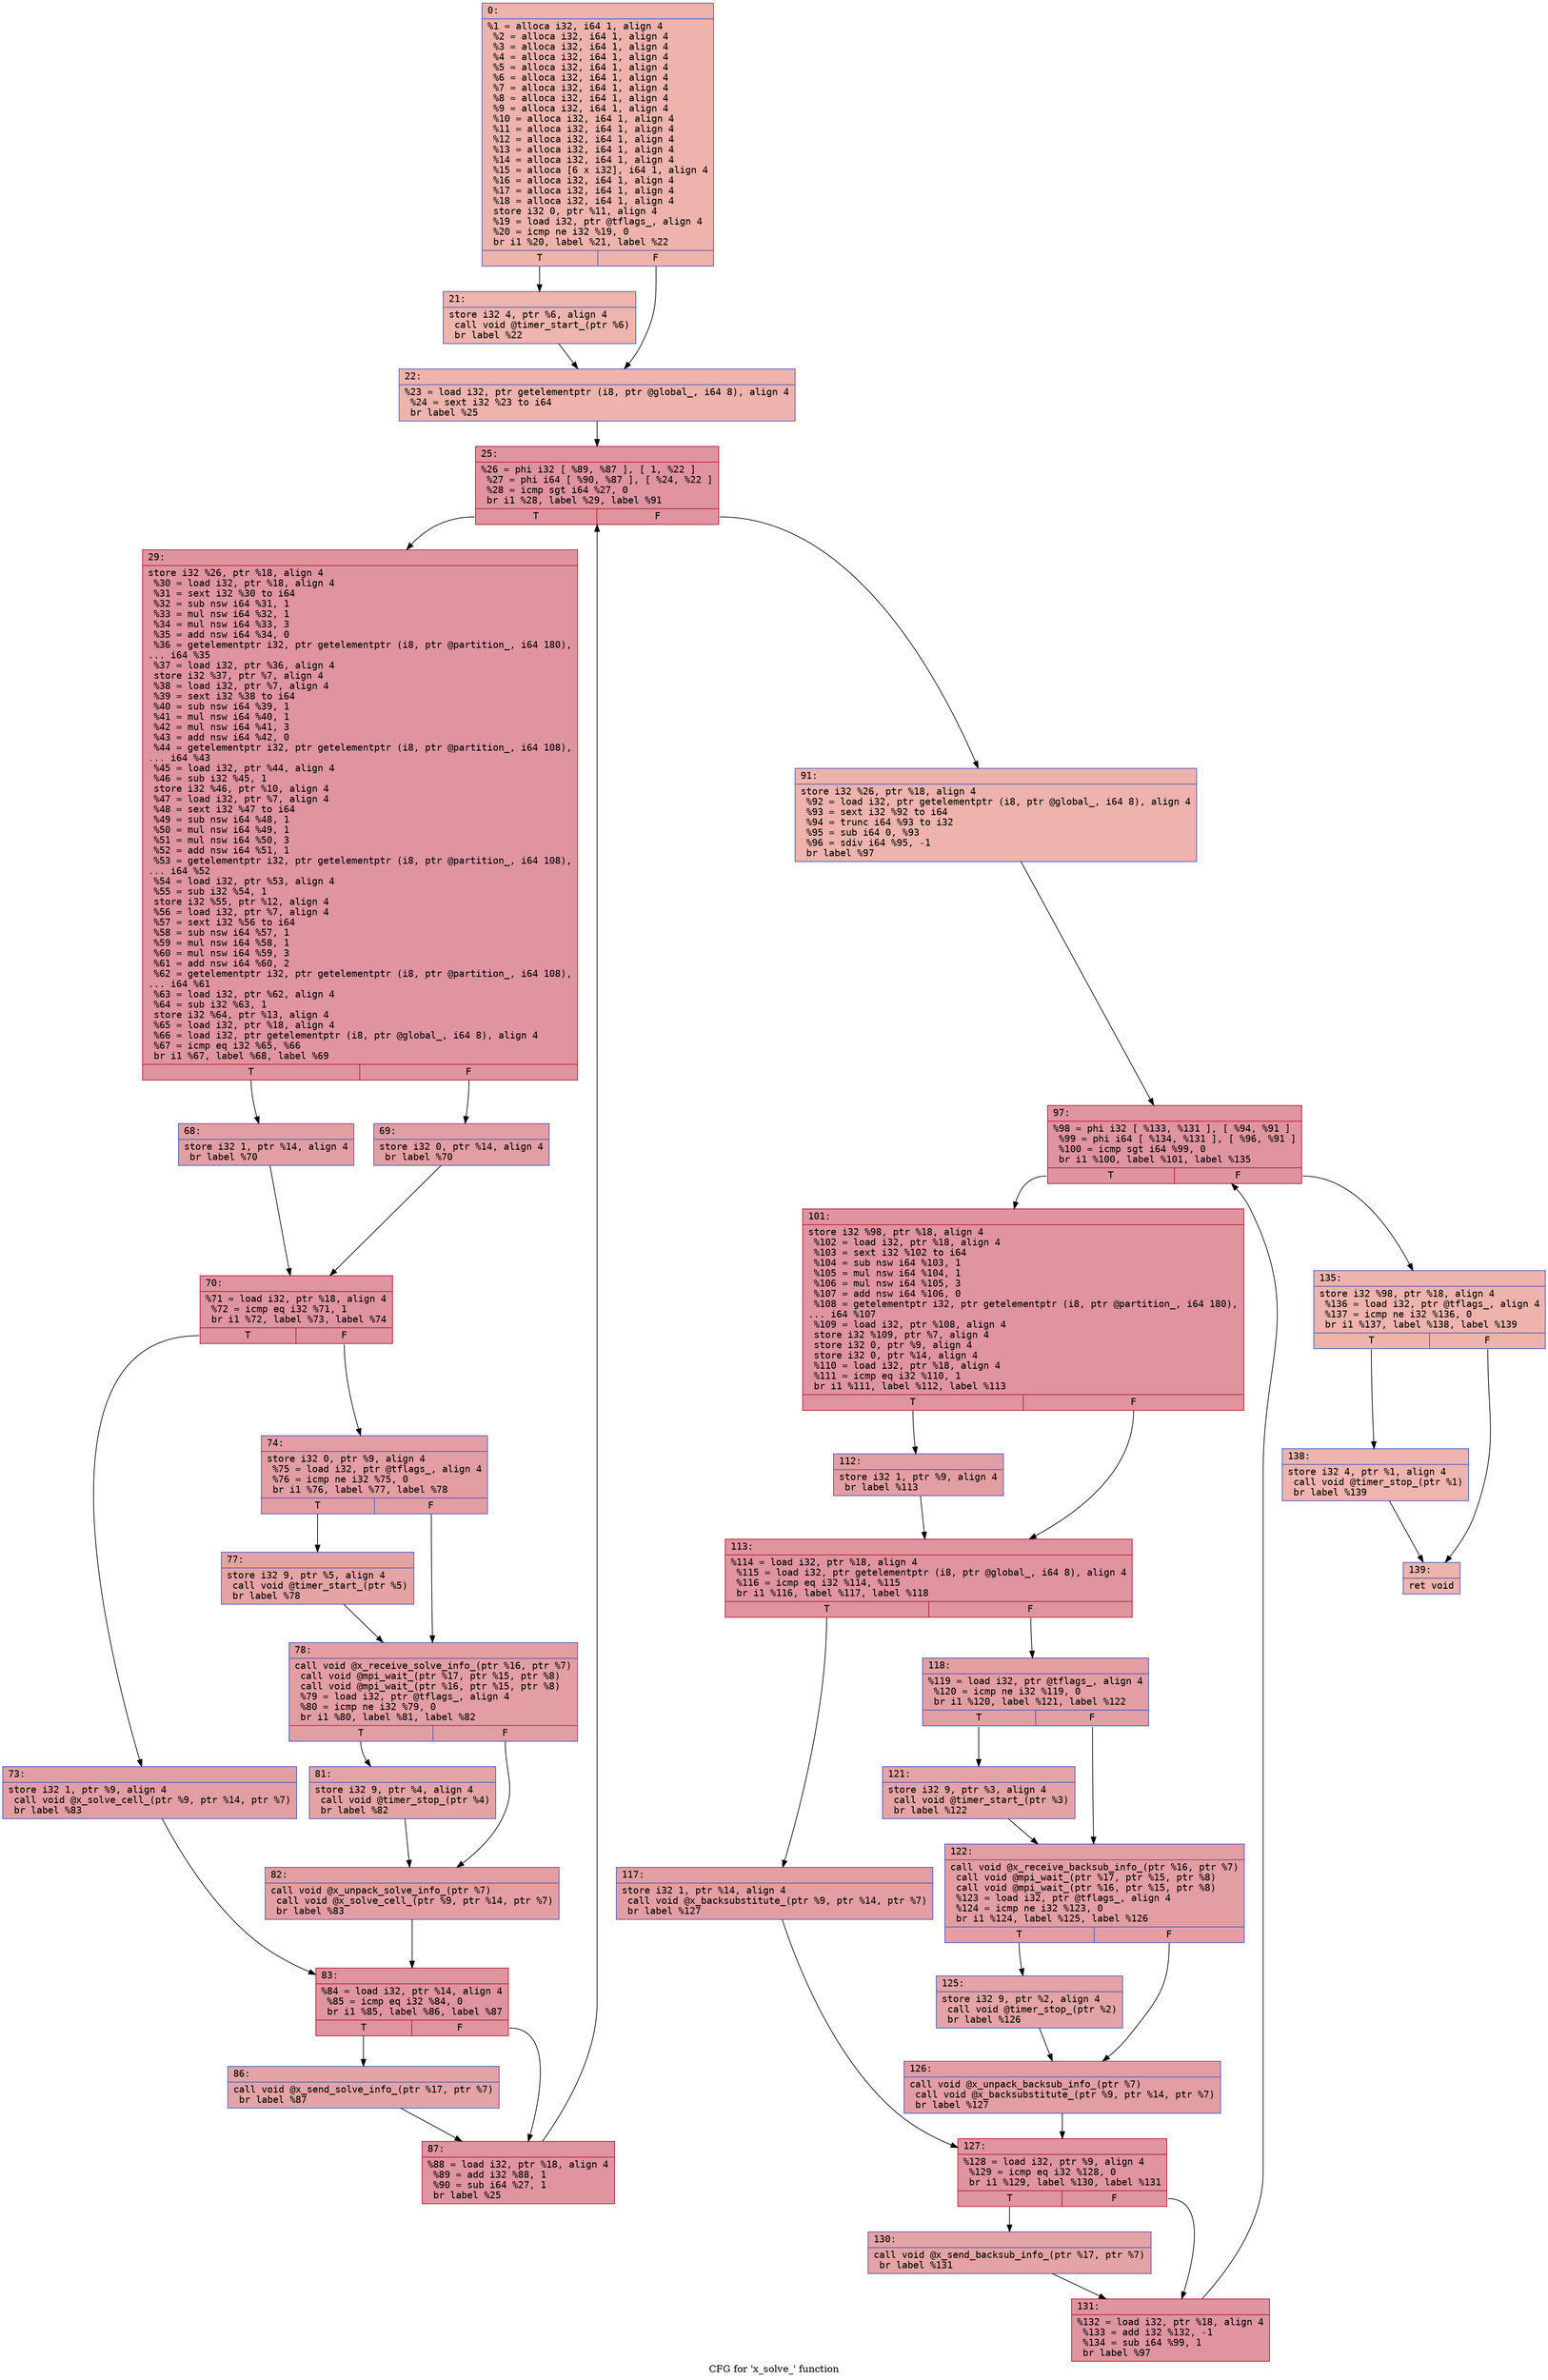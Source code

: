 digraph "CFG for 'x_solve_' function" {
	label="CFG for 'x_solve_' function";

	Node0x564937b2d810 [shape=record,color="#3d50c3ff", style=filled, fillcolor="#d6524470" fontname="Courier",label="{0:\l|  %1 = alloca i32, i64 1, align 4\l  %2 = alloca i32, i64 1, align 4\l  %3 = alloca i32, i64 1, align 4\l  %4 = alloca i32, i64 1, align 4\l  %5 = alloca i32, i64 1, align 4\l  %6 = alloca i32, i64 1, align 4\l  %7 = alloca i32, i64 1, align 4\l  %8 = alloca i32, i64 1, align 4\l  %9 = alloca i32, i64 1, align 4\l  %10 = alloca i32, i64 1, align 4\l  %11 = alloca i32, i64 1, align 4\l  %12 = alloca i32, i64 1, align 4\l  %13 = alloca i32, i64 1, align 4\l  %14 = alloca i32, i64 1, align 4\l  %15 = alloca [6 x i32], i64 1, align 4\l  %16 = alloca i32, i64 1, align 4\l  %17 = alloca i32, i64 1, align 4\l  %18 = alloca i32, i64 1, align 4\l  store i32 0, ptr %11, align 4\l  %19 = load i32, ptr @tflags_, align 4\l  %20 = icmp ne i32 %19, 0\l  br i1 %20, label %21, label %22\l|{<s0>T|<s1>F}}"];
	Node0x564937b2d810:s0 -> Node0x564937b2e380[tooltip="0 -> 21\nProbability 62.50%" ];
	Node0x564937b2d810:s1 -> Node0x564937b2e3d0[tooltip="0 -> 22\nProbability 37.50%" ];
	Node0x564937b2e380 [shape=record,color="#3d50c3ff", style=filled, fillcolor="#d8564670" fontname="Courier",label="{21:\l|  store i32 4, ptr %6, align 4\l  call void @timer_start_(ptr %6)\l  br label %22\l}"];
	Node0x564937b2e380 -> Node0x564937b2e3d0[tooltip="21 -> 22\nProbability 100.00%" ];
	Node0x564937b2e3d0 [shape=record,color="#3d50c3ff", style=filled, fillcolor="#d6524470" fontname="Courier",label="{22:\l|  %23 = load i32, ptr getelementptr (i8, ptr @global_, i64 8), align 4\l  %24 = sext i32 %23 to i64\l  br label %25\l}"];
	Node0x564937b2e3d0 -> Node0x564937b2eb90[tooltip="22 -> 25\nProbability 100.00%" ];
	Node0x564937b2eb90 [shape=record,color="#b70d28ff", style=filled, fillcolor="#b70d2870" fontname="Courier",label="{25:\l|  %26 = phi i32 [ %89, %87 ], [ 1, %22 ]\l  %27 = phi i64 [ %90, %87 ], [ %24, %22 ]\l  %28 = icmp sgt i64 %27, 0\l  br i1 %28, label %29, label %91\l|{<s0>T|<s1>F}}"];
	Node0x564937b2eb90:s0 -> Node0x564937b2ef80[tooltip="25 -> 29\nProbability 96.88%" ];
	Node0x564937b2eb90:s1 -> Node0x564937b2f010[tooltip="25 -> 91\nProbability 3.12%" ];
	Node0x564937b2ef80 [shape=record,color="#b70d28ff", style=filled, fillcolor="#b70d2870" fontname="Courier",label="{29:\l|  store i32 %26, ptr %18, align 4\l  %30 = load i32, ptr %18, align 4\l  %31 = sext i32 %30 to i64\l  %32 = sub nsw i64 %31, 1\l  %33 = mul nsw i64 %32, 1\l  %34 = mul nsw i64 %33, 3\l  %35 = add nsw i64 %34, 0\l  %36 = getelementptr i32, ptr getelementptr (i8, ptr @partition_, i64 180),\l... i64 %35\l  %37 = load i32, ptr %36, align 4\l  store i32 %37, ptr %7, align 4\l  %38 = load i32, ptr %7, align 4\l  %39 = sext i32 %38 to i64\l  %40 = sub nsw i64 %39, 1\l  %41 = mul nsw i64 %40, 1\l  %42 = mul nsw i64 %41, 3\l  %43 = add nsw i64 %42, 0\l  %44 = getelementptr i32, ptr getelementptr (i8, ptr @partition_, i64 108),\l... i64 %43\l  %45 = load i32, ptr %44, align 4\l  %46 = sub i32 %45, 1\l  store i32 %46, ptr %10, align 4\l  %47 = load i32, ptr %7, align 4\l  %48 = sext i32 %47 to i64\l  %49 = sub nsw i64 %48, 1\l  %50 = mul nsw i64 %49, 1\l  %51 = mul nsw i64 %50, 3\l  %52 = add nsw i64 %51, 1\l  %53 = getelementptr i32, ptr getelementptr (i8, ptr @partition_, i64 108),\l... i64 %52\l  %54 = load i32, ptr %53, align 4\l  %55 = sub i32 %54, 1\l  store i32 %55, ptr %12, align 4\l  %56 = load i32, ptr %7, align 4\l  %57 = sext i32 %56 to i64\l  %58 = sub nsw i64 %57, 1\l  %59 = mul nsw i64 %58, 1\l  %60 = mul nsw i64 %59, 3\l  %61 = add nsw i64 %60, 2\l  %62 = getelementptr i32, ptr getelementptr (i8, ptr @partition_, i64 108),\l... i64 %61\l  %63 = load i32, ptr %62, align 4\l  %64 = sub i32 %63, 1\l  store i32 %64, ptr %13, align 4\l  %65 = load i32, ptr %18, align 4\l  %66 = load i32, ptr getelementptr (i8, ptr @global_, i64 8), align 4\l  %67 = icmp eq i32 %65, %66\l  br i1 %67, label %68, label %69\l|{<s0>T|<s1>F}}"];
	Node0x564937b2ef80:s0 -> Node0x564937b312a0[tooltip="29 -> 68\nProbability 50.00%" ];
	Node0x564937b2ef80:s1 -> Node0x564937b312f0[tooltip="29 -> 69\nProbability 50.00%" ];
	Node0x564937b312a0 [shape=record,color="#3d50c3ff", style=filled, fillcolor="#be242e70" fontname="Courier",label="{68:\l|  store i32 1, ptr %14, align 4\l  br label %70\l}"];
	Node0x564937b312a0 -> Node0x564937b314d0[tooltip="68 -> 70\nProbability 100.00%" ];
	Node0x564937b312f0 [shape=record,color="#3d50c3ff", style=filled, fillcolor="#be242e70" fontname="Courier",label="{69:\l|  store i32 0, ptr %14, align 4\l  br label %70\l}"];
	Node0x564937b312f0 -> Node0x564937b314d0[tooltip="69 -> 70\nProbability 100.00%" ];
	Node0x564937b314d0 [shape=record,color="#b70d28ff", style=filled, fillcolor="#b70d2870" fontname="Courier",label="{70:\l|  %71 = load i32, ptr %18, align 4\l  %72 = icmp eq i32 %71, 1\l  br i1 %72, label %73, label %74\l|{<s0>T|<s1>F}}"];
	Node0x564937b314d0:s0 -> Node0x564937b317b0[tooltip="70 -> 73\nProbability 50.00%" ];
	Node0x564937b314d0:s1 -> Node0x564937b31800[tooltip="70 -> 74\nProbability 50.00%" ];
	Node0x564937b317b0 [shape=record,color="#3d50c3ff", style=filled, fillcolor="#be242e70" fontname="Courier",label="{73:\l|  store i32 1, ptr %9, align 4\l  call void @x_solve_cell_(ptr %9, ptr %14, ptr %7)\l  br label %83\l}"];
	Node0x564937b317b0 -> Node0x564937b31b00[tooltip="73 -> 83\nProbability 100.00%" ];
	Node0x564937b31800 [shape=record,color="#3d50c3ff", style=filled, fillcolor="#be242e70" fontname="Courier",label="{74:\l|  store i32 0, ptr %9, align 4\l  %75 = load i32, ptr @tflags_, align 4\l  %76 = icmp ne i32 %75, 0\l  br i1 %76, label %77, label %78\l|{<s0>T|<s1>F}}"];
	Node0x564937b31800:s0 -> Node0x564937b31d70[tooltip="74 -> 77\nProbability 62.50%" ];
	Node0x564937b31800:s1 -> Node0x564937b31dc0[tooltip="74 -> 78\nProbability 37.50%" ];
	Node0x564937b31d70 [shape=record,color="#3d50c3ff", style=filled, fillcolor="#c32e3170" fontname="Courier",label="{77:\l|  store i32 9, ptr %5, align 4\l  call void @timer_start_(ptr %5)\l  br label %78\l}"];
	Node0x564937b31d70 -> Node0x564937b31dc0[tooltip="77 -> 78\nProbability 100.00%" ];
	Node0x564937b31dc0 [shape=record,color="#3d50c3ff", style=filled, fillcolor="#be242e70" fontname="Courier",label="{78:\l|  call void @x_receive_solve_info_(ptr %16, ptr %7)\l  call void @mpi_wait_(ptr %17, ptr %15, ptr %8)\l  call void @mpi_wait_(ptr %16, ptr %15, ptr %8)\l  %79 = load i32, ptr @tflags_, align 4\l  %80 = icmp ne i32 %79, 0\l  br i1 %80, label %81, label %82\l|{<s0>T|<s1>F}}"];
	Node0x564937b31dc0:s0 -> Node0x564937b325a0[tooltip="78 -> 81\nProbability 62.50%" ];
	Node0x564937b31dc0:s1 -> Node0x564937b325f0[tooltip="78 -> 82\nProbability 37.50%" ];
	Node0x564937b325a0 [shape=record,color="#3d50c3ff", style=filled, fillcolor="#c32e3170" fontname="Courier",label="{81:\l|  store i32 9, ptr %4, align 4\l  call void @timer_stop_(ptr %4)\l  br label %82\l}"];
	Node0x564937b325a0 -> Node0x564937b325f0[tooltip="81 -> 82\nProbability 100.00%" ];
	Node0x564937b325f0 [shape=record,color="#3d50c3ff", style=filled, fillcolor="#be242e70" fontname="Courier",label="{82:\l|  call void @x_unpack_solve_info_(ptr %7)\l  call void @x_solve_cell_(ptr %9, ptr %14, ptr %7)\l  br label %83\l}"];
	Node0x564937b325f0 -> Node0x564937b31b00[tooltip="82 -> 83\nProbability 100.00%" ];
	Node0x564937b31b00 [shape=record,color="#b70d28ff", style=filled, fillcolor="#b70d2870" fontname="Courier",label="{83:\l|  %84 = load i32, ptr %14, align 4\l  %85 = icmp eq i32 %84, 0\l  br i1 %85, label %86, label %87\l|{<s0>T|<s1>F}}"];
	Node0x564937b31b00:s0 -> Node0x564937b32e70[tooltip="83 -> 86\nProbability 37.50%" ];
	Node0x564937b31b00:s1 -> Node0x564937b2ec80[tooltip="83 -> 87\nProbability 62.50%" ];
	Node0x564937b32e70 [shape=record,color="#3d50c3ff", style=filled, fillcolor="#c32e3170" fontname="Courier",label="{86:\l|  call void @x_send_solve_info_(ptr %17, ptr %7)\l  br label %87\l}"];
	Node0x564937b32e70 -> Node0x564937b2ec80[tooltip="86 -> 87\nProbability 100.00%" ];
	Node0x564937b2ec80 [shape=record,color="#b70d28ff", style=filled, fillcolor="#b70d2870" fontname="Courier",label="{87:\l|  %88 = load i32, ptr %18, align 4\l  %89 = add i32 %88, 1\l  %90 = sub i64 %27, 1\l  br label %25\l}"];
	Node0x564937b2ec80 -> Node0x564937b2eb90[tooltip="87 -> 25\nProbability 100.00%" ];
	Node0x564937b2f010 [shape=record,color="#3d50c3ff", style=filled, fillcolor="#d6524470" fontname="Courier",label="{91:\l|  store i32 %26, ptr %18, align 4\l  %92 = load i32, ptr getelementptr (i8, ptr @global_, i64 8), align 4\l  %93 = sext i32 %92 to i64\l  %94 = trunc i64 %93 to i32\l  %95 = sub i64 0, %93\l  %96 = sdiv i64 %95, -1\l  br label %97\l}"];
	Node0x564937b2f010 -> Node0x564937b2fee0[tooltip="91 -> 97\nProbability 100.00%" ];
	Node0x564937b2fee0 [shape=record,color="#b70d28ff", style=filled, fillcolor="#b70d2870" fontname="Courier",label="{97:\l|  %98 = phi i32 [ %133, %131 ], [ %94, %91 ]\l  %99 = phi i64 [ %134, %131 ], [ %96, %91 ]\l  %100 = icmp sgt i64 %99, 0\l  br i1 %100, label %101, label %135\l|{<s0>T|<s1>F}}"];
	Node0x564937b2fee0:s0 -> Node0x564937b30200[tooltip="97 -> 101\nProbability 96.88%" ];
	Node0x564937b2fee0:s1 -> Node0x564937b30250[tooltip="97 -> 135\nProbability 3.12%" ];
	Node0x564937b30200 [shape=record,color="#b70d28ff", style=filled, fillcolor="#b70d2870" fontname="Courier",label="{101:\l|  store i32 %98, ptr %18, align 4\l  %102 = load i32, ptr %18, align 4\l  %103 = sext i32 %102 to i64\l  %104 = sub nsw i64 %103, 1\l  %105 = mul nsw i64 %104, 1\l  %106 = mul nsw i64 %105, 3\l  %107 = add nsw i64 %106, 0\l  %108 = getelementptr i32, ptr getelementptr (i8, ptr @partition_, i64 180),\l... i64 %107\l  %109 = load i32, ptr %108, align 4\l  store i32 %109, ptr %7, align 4\l  store i32 0, ptr %9, align 4\l  store i32 0, ptr %14, align 4\l  %110 = load i32, ptr %18, align 4\l  %111 = icmp eq i32 %110, 1\l  br i1 %111, label %112, label %113\l|{<s0>T|<s1>F}}"];
	Node0x564937b30200:s0 -> Node0x564937b30600[tooltip="101 -> 112\nProbability 50.00%" ];
	Node0x564937b30200:s1 -> Node0x564937b34bb0[tooltip="101 -> 113\nProbability 50.00%" ];
	Node0x564937b30600 [shape=record,color="#3d50c3ff", style=filled, fillcolor="#be242e70" fontname="Courier",label="{112:\l|  store i32 1, ptr %9, align 4\l  br label %113\l}"];
	Node0x564937b30600 -> Node0x564937b34bb0[tooltip="112 -> 113\nProbability 100.00%" ];
	Node0x564937b34bb0 [shape=record,color="#b70d28ff", style=filled, fillcolor="#b70d2870" fontname="Courier",label="{113:\l|  %114 = load i32, ptr %18, align 4\l  %115 = load i32, ptr getelementptr (i8, ptr @global_, i64 8), align 4\l  %116 = icmp eq i32 %114, %115\l  br i1 %116, label %117, label %118\l|{<s0>T|<s1>F}}"];
	Node0x564937b34bb0:s0 -> Node0x564937b34f50[tooltip="113 -> 117\nProbability 50.00%" ];
	Node0x564937b34bb0:s1 -> Node0x564937b34fa0[tooltip="113 -> 118\nProbability 50.00%" ];
	Node0x564937b34f50 [shape=record,color="#3d50c3ff", style=filled, fillcolor="#be242e70" fontname="Courier",label="{117:\l|  store i32 1, ptr %14, align 4\l  call void @x_backsubstitute_(ptr %9, ptr %14, ptr %7)\l  br label %127\l}"];
	Node0x564937b34f50 -> Node0x564937b353d0[tooltip="117 -> 127\nProbability 100.00%" ];
	Node0x564937b34fa0 [shape=record,color="#3d50c3ff", style=filled, fillcolor="#be242e70" fontname="Courier",label="{118:\l|  %119 = load i32, ptr @tflags_, align 4\l  %120 = icmp ne i32 %119, 0\l  br i1 %120, label %121, label %122\l|{<s0>T|<s1>F}}"];
	Node0x564937b34fa0:s0 -> Node0x564937b355a0[tooltip="118 -> 121\nProbability 62.50%" ];
	Node0x564937b34fa0:s1 -> Node0x564937b355f0[tooltip="118 -> 122\nProbability 37.50%" ];
	Node0x564937b355a0 [shape=record,color="#3d50c3ff", style=filled, fillcolor="#c32e3170" fontname="Courier",label="{121:\l|  store i32 9, ptr %3, align 4\l  call void @timer_start_(ptr %3)\l  br label %122\l}"];
	Node0x564937b355a0 -> Node0x564937b355f0[tooltip="121 -> 122\nProbability 100.00%" ];
	Node0x564937b355f0 [shape=record,color="#3d50c3ff", style=filled, fillcolor="#be242e70" fontname="Courier",label="{122:\l|  call void @x_receive_backsub_info_(ptr %16, ptr %7)\l  call void @mpi_wait_(ptr %17, ptr %15, ptr %8)\l  call void @mpi_wait_(ptr %16, ptr %15, ptr %8)\l  %123 = load i32, ptr @tflags_, align 4\l  %124 = icmp ne i32 %123, 0\l  br i1 %124, label %125, label %126\l|{<s0>T|<s1>F}}"];
	Node0x564937b355f0:s0 -> Node0x564937b35e90[tooltip="122 -> 125\nProbability 62.50%" ];
	Node0x564937b355f0:s1 -> Node0x564937b35ee0[tooltip="122 -> 126\nProbability 37.50%" ];
	Node0x564937b35e90 [shape=record,color="#3d50c3ff", style=filled, fillcolor="#c32e3170" fontname="Courier",label="{125:\l|  store i32 9, ptr %2, align 4\l  call void @timer_stop_(ptr %2)\l  br label %126\l}"];
	Node0x564937b35e90 -> Node0x564937b35ee0[tooltip="125 -> 126\nProbability 100.00%" ];
	Node0x564937b35ee0 [shape=record,color="#3d50c3ff", style=filled, fillcolor="#be242e70" fontname="Courier",label="{126:\l|  call void @x_unpack_backsub_info_(ptr %7)\l  call void @x_backsubstitute_(ptr %9, ptr %14, ptr %7)\l  br label %127\l}"];
	Node0x564937b35ee0 -> Node0x564937b353d0[tooltip="126 -> 127\nProbability 100.00%" ];
	Node0x564937b353d0 [shape=record,color="#b70d28ff", style=filled, fillcolor="#b70d2870" fontname="Courier",label="{127:\l|  %128 = load i32, ptr %9, align 4\l  %129 = icmp eq i32 %128, 0\l  br i1 %129, label %130, label %131\l|{<s0>T|<s1>F}}"];
	Node0x564937b353d0:s0 -> Node0x564937b36680[tooltip="127 -> 130\nProbability 37.50%" ];
	Node0x564937b353d0:s1 -> Node0x564937b2ffa0[tooltip="127 -> 131\nProbability 62.50%" ];
	Node0x564937b36680 [shape=record,color="#3d50c3ff", style=filled, fillcolor="#c32e3170" fontname="Courier",label="{130:\l|  call void @x_send_backsub_info_(ptr %17, ptr %7)\l  br label %131\l}"];
	Node0x564937b36680 -> Node0x564937b2ffa0[tooltip="130 -> 131\nProbability 100.00%" ];
	Node0x564937b2ffa0 [shape=record,color="#b70d28ff", style=filled, fillcolor="#b70d2870" fontname="Courier",label="{131:\l|  %132 = load i32, ptr %18, align 4\l  %133 = add i32 %132, -1\l  %134 = sub i64 %99, 1\l  br label %97\l}"];
	Node0x564937b2ffa0 -> Node0x564937b2fee0[tooltip="131 -> 97\nProbability 100.00%" ];
	Node0x564937b30250 [shape=record,color="#3d50c3ff", style=filled, fillcolor="#d6524470" fontname="Courier",label="{135:\l|  store i32 %98, ptr %18, align 4\l  %136 = load i32, ptr @tflags_, align 4\l  %137 = icmp ne i32 %136, 0\l  br i1 %137, label %138, label %139\l|{<s0>T|<s1>F}}"];
	Node0x564937b30250:s0 -> Node0x564937b36da0[tooltip="135 -> 138\nProbability 62.50%" ];
	Node0x564937b30250:s1 -> Node0x564937b36df0[tooltip="135 -> 139\nProbability 37.50%" ];
	Node0x564937b36da0 [shape=record,color="#3d50c3ff", style=filled, fillcolor="#d8564670" fontname="Courier",label="{138:\l|  store i32 4, ptr %1, align 4\l  call void @timer_stop_(ptr %1)\l  br label %139\l}"];
	Node0x564937b36da0 -> Node0x564937b36df0[tooltip="138 -> 139\nProbability 100.00%" ];
	Node0x564937b36df0 [shape=record,color="#3d50c3ff", style=filled, fillcolor="#d6524470" fontname="Courier",label="{139:\l|  ret void\l}"];
}
